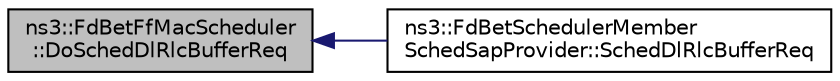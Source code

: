 digraph "ns3::FdBetFfMacScheduler::DoSchedDlRlcBufferReq"
{
  edge [fontname="Helvetica",fontsize="10",labelfontname="Helvetica",labelfontsize="10"];
  node [fontname="Helvetica",fontsize="10",shape=record];
  rankdir="LR";
  Node1 [label="ns3::FdBetFfMacScheduler\l::DoSchedDlRlcBufferReq",height=0.2,width=0.4,color="black", fillcolor="grey75", style="filled", fontcolor="black"];
  Node1 -> Node2 [dir="back",color="midnightblue",fontsize="10",style="solid"];
  Node2 [label="ns3::FdBetSchedulerMember\lSchedSapProvider::SchedDlRlcBufferReq",height=0.2,width=0.4,color="black", fillcolor="white", style="filled",URL="$d5/df6/classns3_1_1FdBetSchedulerMemberSchedSapProvider.html#a875bedb78797ad973ecad4cff502609c"];
}
